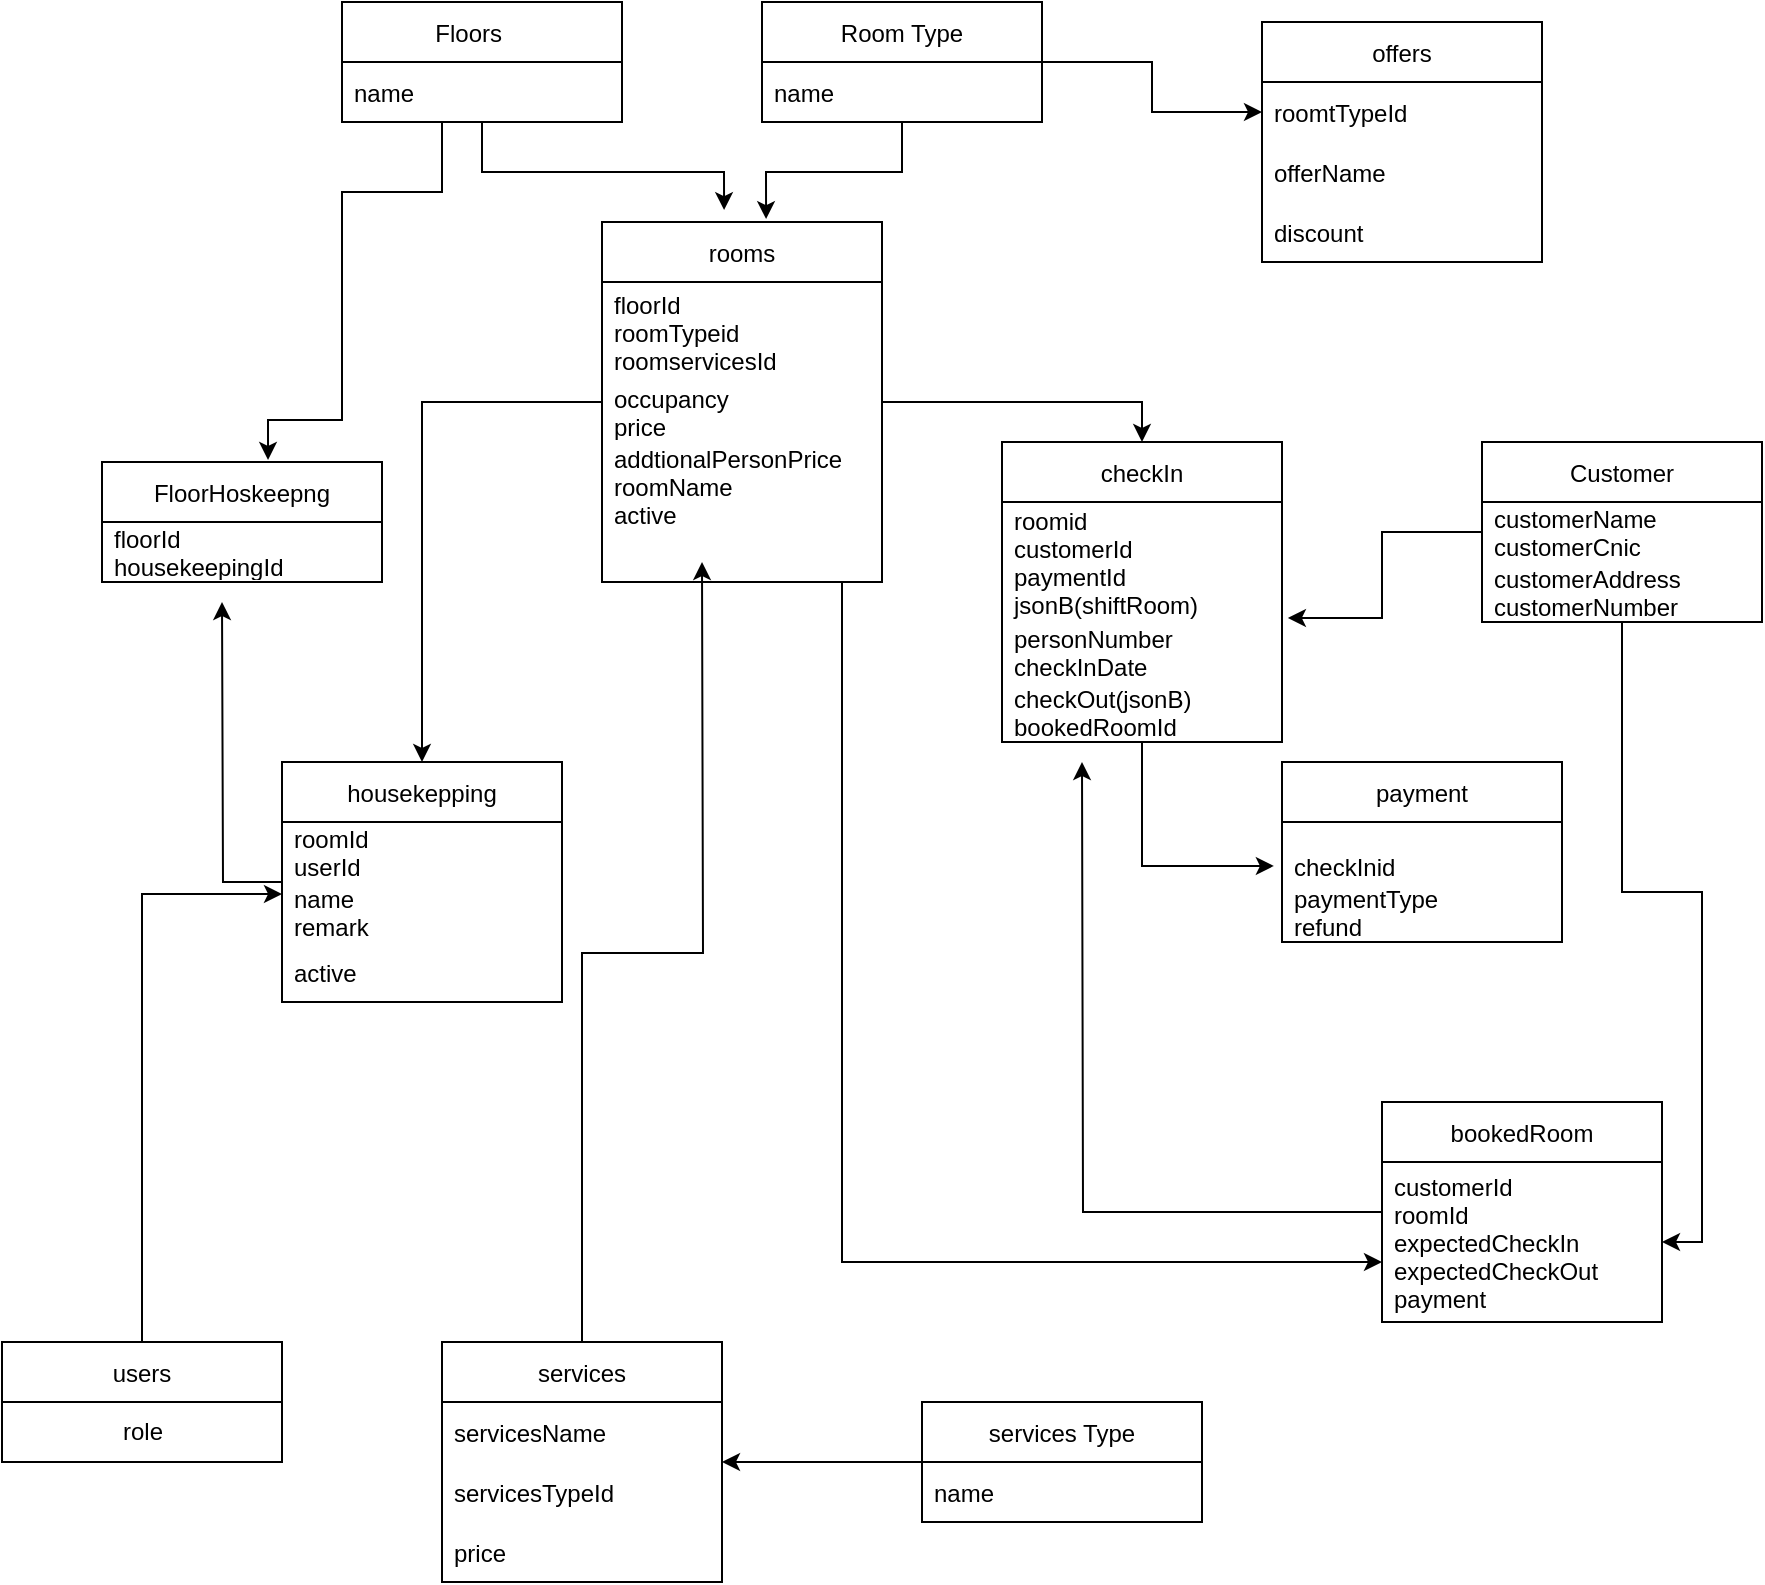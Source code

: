 <mxfile version="20.4.2" type="github">
  <diagram id="R2lEEEUBdFMjLlhIrx00" name="Page-1">
    <mxGraphModel dx="2078" dy="1083" grid="1" gridSize="10" guides="1" tooltips="1" connect="1" arrows="1" fold="1" page="1" pageScale="1" pageWidth="850" pageHeight="1100" math="0" shadow="0" extFonts="Permanent Marker^https://fonts.googleapis.com/css?family=Permanent+Marker">
      <root>
        <mxCell id="0" />
        <mxCell id="1" parent="0" />
        <mxCell id="3oIOAp_6EH98L1CWe2Qc-18" style="edgeStyle=orthogonalEdgeStyle;rounded=0;orthogonalLoop=1;jettySize=auto;html=1;entryX=0.436;entryY=-0.033;entryDx=0;entryDy=0;entryPerimeter=0;" parent="1" source="3oIOAp_6EH98L1CWe2Qc-1" target="3oIOAp_6EH98L1CWe2Qc-14" edge="1">
          <mxGeometry relative="1" as="geometry" />
        </mxCell>
        <mxCell id="3oIOAp_6EH98L1CWe2Qc-49" style="edgeStyle=orthogonalEdgeStyle;rounded=0;orthogonalLoop=1;jettySize=auto;html=1;entryX=0.593;entryY=-0.017;entryDx=0;entryDy=0;entryPerimeter=0;" parent="1" source="3oIOAp_6EH98L1CWe2Qc-1" edge="1" target="3oIOAp_6EH98L1CWe2Qc-30">
          <mxGeometry relative="1" as="geometry">
            <mxPoint x="100" y="150" as="targetPoint" />
            <Array as="points">
              <mxPoint x="150" y="115" />
              <mxPoint x="100" y="115" />
              <mxPoint x="100" y="229" />
            </Array>
          </mxGeometry>
        </mxCell>
        <mxCell id="3oIOAp_6EH98L1CWe2Qc-1" value="Floors    " style="swimlane;fontStyle=0;childLayout=stackLayout;horizontal=1;startSize=30;horizontalStack=0;resizeParent=1;resizeParentMax=0;resizeLast=0;collapsible=1;marginBottom=0;" parent="1" vertex="1">
          <mxGeometry x="100" y="20" width="140" height="60" as="geometry" />
        </mxCell>
        <mxCell id="3oIOAp_6EH98L1CWe2Qc-2" value="name" style="text;strokeColor=none;fillColor=none;align=left;verticalAlign=middle;spacingLeft=4;spacingRight=4;overflow=hidden;points=[[0,0.5],[1,0.5]];portConstraint=eastwest;rotatable=0;" parent="3oIOAp_6EH98L1CWe2Qc-1" vertex="1">
          <mxGeometry y="30" width="140" height="30" as="geometry" />
        </mxCell>
        <mxCell id="3oIOAp_6EH98L1CWe2Qc-13" style="edgeStyle=orthogonalEdgeStyle;rounded=0;orthogonalLoop=1;jettySize=auto;html=1;entryX=0;entryY=0.5;entryDx=0;entryDy=0;" parent="1" source="3oIOAp_6EH98L1CWe2Qc-5" target="3oIOAp_6EH98L1CWe2Qc-10" edge="1">
          <mxGeometry relative="1" as="geometry" />
        </mxCell>
        <mxCell id="3oIOAp_6EH98L1CWe2Qc-19" style="edgeStyle=orthogonalEdgeStyle;rounded=0;orthogonalLoop=1;jettySize=auto;html=1;entryX=0.586;entryY=-0.008;entryDx=0;entryDy=0;entryPerimeter=0;" parent="1" source="3oIOAp_6EH98L1CWe2Qc-5" target="3oIOAp_6EH98L1CWe2Qc-14" edge="1">
          <mxGeometry relative="1" as="geometry" />
        </mxCell>
        <mxCell id="3oIOAp_6EH98L1CWe2Qc-5" value="Room Type" style="swimlane;fontStyle=0;childLayout=stackLayout;horizontal=1;startSize=30;horizontalStack=0;resizeParent=1;resizeParentMax=0;resizeLast=0;collapsible=1;marginBottom=0;" parent="1" vertex="1">
          <mxGeometry x="310" y="20" width="140" height="60" as="geometry" />
        </mxCell>
        <mxCell id="3oIOAp_6EH98L1CWe2Qc-6" value="name" style="text;strokeColor=none;fillColor=none;align=left;verticalAlign=middle;spacingLeft=4;spacingRight=4;overflow=hidden;points=[[0,0.5],[1,0.5]];portConstraint=eastwest;rotatable=0;" parent="3oIOAp_6EH98L1CWe2Qc-5" vertex="1">
          <mxGeometry y="30" width="140" height="30" as="geometry" />
        </mxCell>
        <mxCell id="3oIOAp_6EH98L1CWe2Qc-9" value="offers" style="swimlane;fontStyle=0;childLayout=stackLayout;horizontal=1;startSize=30;horizontalStack=0;resizeParent=1;resizeParentMax=0;resizeLast=0;collapsible=1;marginBottom=0;" parent="1" vertex="1">
          <mxGeometry x="560" y="30" width="140" height="120" as="geometry" />
        </mxCell>
        <mxCell id="3oIOAp_6EH98L1CWe2Qc-10" value="roomtTypeId" style="text;strokeColor=none;fillColor=none;align=left;verticalAlign=middle;spacingLeft=4;spacingRight=4;overflow=hidden;points=[[0,0.5],[1,0.5]];portConstraint=eastwest;rotatable=0;" parent="3oIOAp_6EH98L1CWe2Qc-9" vertex="1">
          <mxGeometry y="30" width="140" height="30" as="geometry" />
        </mxCell>
        <mxCell id="3oIOAp_6EH98L1CWe2Qc-11" value="offerName" style="text;strokeColor=none;fillColor=none;align=left;verticalAlign=middle;spacingLeft=4;spacingRight=4;overflow=hidden;points=[[0,0.5],[1,0.5]];portConstraint=eastwest;rotatable=0;" parent="3oIOAp_6EH98L1CWe2Qc-9" vertex="1">
          <mxGeometry y="60" width="140" height="30" as="geometry" />
        </mxCell>
        <mxCell id="3oIOAp_6EH98L1CWe2Qc-12" value="discount" style="text;strokeColor=none;fillColor=none;align=left;verticalAlign=middle;spacingLeft=4;spacingRight=4;overflow=hidden;points=[[0,0.5],[1,0.5]];portConstraint=eastwest;rotatable=0;" parent="3oIOAp_6EH98L1CWe2Qc-9" vertex="1">
          <mxGeometry y="90" width="140" height="30" as="geometry" />
        </mxCell>
        <mxCell id="3oIOAp_6EH98L1CWe2Qc-38" style="edgeStyle=orthogonalEdgeStyle;rounded=0;orthogonalLoop=1;jettySize=auto;html=1;entryX=0.5;entryY=0;entryDx=0;entryDy=0;" parent="1" source="3oIOAp_6EH98L1CWe2Qc-14" target="3oIOAp_6EH98L1CWe2Qc-34" edge="1">
          <mxGeometry relative="1" as="geometry" />
        </mxCell>
        <mxCell id="3oIOAp_6EH98L1CWe2Qc-59" style="edgeStyle=orthogonalEdgeStyle;rounded=0;orthogonalLoop=1;jettySize=auto;html=1;entryX=0.5;entryY=0;entryDx=0;entryDy=0;" parent="1" source="3oIOAp_6EH98L1CWe2Qc-14" target="3oIOAp_6EH98L1CWe2Qc-55" edge="1">
          <mxGeometry relative="1" as="geometry" />
        </mxCell>
        <mxCell id="OKyvgskDZJysEfLxHvgt-15" style="edgeStyle=orthogonalEdgeStyle;rounded=0;orthogonalLoop=1;jettySize=auto;html=1;" edge="1" parent="1" source="3oIOAp_6EH98L1CWe2Qc-14" target="OKyvgskDZJysEfLxHvgt-10">
          <mxGeometry relative="1" as="geometry">
            <Array as="points">
              <mxPoint x="350" y="650" />
            </Array>
          </mxGeometry>
        </mxCell>
        <mxCell id="3oIOAp_6EH98L1CWe2Qc-14" value="rooms" style="swimlane;fontStyle=0;childLayout=stackLayout;horizontal=1;startSize=30;horizontalStack=0;resizeParent=1;resizeParentMax=0;resizeLast=0;collapsible=1;marginBottom=0;" parent="1" vertex="1">
          <mxGeometry x="230" y="130" width="140" height="180" as="geometry" />
        </mxCell>
        <mxCell id="3oIOAp_6EH98L1CWe2Qc-15" value="floorId&#xa;roomTypeid&#xa;roomservicesId" style="text;strokeColor=none;fillColor=none;align=left;verticalAlign=middle;spacingLeft=4;spacingRight=4;overflow=hidden;points=[[0,0.5],[1,0.5]];portConstraint=eastwest;rotatable=0;" parent="3oIOAp_6EH98L1CWe2Qc-14" vertex="1">
          <mxGeometry y="30" width="140" height="50" as="geometry" />
        </mxCell>
        <mxCell id="3oIOAp_6EH98L1CWe2Qc-16" value="occupancy&#xa;price" style="text;strokeColor=none;fillColor=none;align=left;verticalAlign=middle;spacingLeft=4;spacingRight=4;overflow=hidden;points=[[0,0.5],[1,0.5]];portConstraint=eastwest;rotatable=0;" parent="3oIOAp_6EH98L1CWe2Qc-14" vertex="1">
          <mxGeometry y="80" width="140" height="30" as="geometry" />
        </mxCell>
        <mxCell id="3oIOAp_6EH98L1CWe2Qc-17" value="addtionalPersonPrice&#xa;roomName&#xa;active&#xa;&#xa;" style="text;strokeColor=none;fillColor=none;align=left;verticalAlign=middle;spacingLeft=4;spacingRight=4;overflow=hidden;points=[[0,0.5],[1,0.5]];portConstraint=eastwest;rotatable=0;" parent="3oIOAp_6EH98L1CWe2Qc-14" vertex="1">
          <mxGeometry y="110" width="140" height="70" as="geometry" />
        </mxCell>
        <mxCell id="OKyvgskDZJysEfLxHvgt-17" style="edgeStyle=orthogonalEdgeStyle;rounded=0;orthogonalLoop=1;jettySize=auto;html=1;" edge="1" parent="1" source="3oIOAp_6EH98L1CWe2Qc-20">
          <mxGeometry relative="1" as="geometry">
            <mxPoint x="280" y="300" as="targetPoint" />
          </mxGeometry>
        </mxCell>
        <mxCell id="3oIOAp_6EH98L1CWe2Qc-20" value="services" style="swimlane;fontStyle=0;childLayout=stackLayout;horizontal=1;startSize=30;horizontalStack=0;resizeParent=1;resizeParentMax=0;resizeLast=0;collapsible=1;marginBottom=0;" parent="1" vertex="1">
          <mxGeometry x="150" y="690" width="140" height="120" as="geometry" />
        </mxCell>
        <mxCell id="3oIOAp_6EH98L1CWe2Qc-22" value="servicesName" style="text;strokeColor=none;fillColor=none;align=left;verticalAlign=middle;spacingLeft=4;spacingRight=4;overflow=hidden;points=[[0,0.5],[1,0.5]];portConstraint=eastwest;rotatable=0;" parent="3oIOAp_6EH98L1CWe2Qc-20" vertex="1">
          <mxGeometry y="30" width="140" height="30" as="geometry" />
        </mxCell>
        <mxCell id="3oIOAp_6EH98L1CWe2Qc-21" value="servicesTypeId" style="text;strokeColor=none;fillColor=none;align=left;verticalAlign=middle;spacingLeft=4;spacingRight=4;overflow=hidden;points=[[0,0.5],[1,0.5]];portConstraint=eastwest;rotatable=0;" parent="3oIOAp_6EH98L1CWe2Qc-20" vertex="1">
          <mxGeometry y="60" width="140" height="30" as="geometry" />
        </mxCell>
        <mxCell id="3oIOAp_6EH98L1CWe2Qc-23" value="price" style="text;strokeColor=none;fillColor=none;align=left;verticalAlign=middle;spacingLeft=4;spacingRight=4;overflow=hidden;points=[[0,0.5],[1,0.5]];portConstraint=eastwest;rotatable=0;" parent="3oIOAp_6EH98L1CWe2Qc-20" vertex="1">
          <mxGeometry y="90" width="140" height="30" as="geometry" />
        </mxCell>
        <mxCell id="3oIOAp_6EH98L1CWe2Qc-29" style="edgeStyle=orthogonalEdgeStyle;rounded=0;orthogonalLoop=1;jettySize=auto;html=1;" parent="1" source="3oIOAp_6EH98L1CWe2Qc-24" edge="1">
          <mxGeometry relative="1" as="geometry">
            <mxPoint x="290" y="750" as="targetPoint" />
          </mxGeometry>
        </mxCell>
        <mxCell id="3oIOAp_6EH98L1CWe2Qc-24" value="services Type" style="swimlane;fontStyle=0;childLayout=stackLayout;horizontal=1;startSize=30;horizontalStack=0;resizeParent=1;resizeParentMax=0;resizeLast=0;collapsible=1;marginBottom=0;" parent="1" vertex="1">
          <mxGeometry x="390" y="720" width="140" height="60" as="geometry" />
        </mxCell>
        <mxCell id="3oIOAp_6EH98L1CWe2Qc-25" value="name" style="text;strokeColor=none;fillColor=none;align=left;verticalAlign=middle;spacingLeft=4;spacingRight=4;overflow=hidden;points=[[0,0.5],[1,0.5]];portConstraint=eastwest;rotatable=0;" parent="3oIOAp_6EH98L1CWe2Qc-24" vertex="1">
          <mxGeometry y="30" width="140" height="30" as="geometry" />
        </mxCell>
        <mxCell id="3oIOAp_6EH98L1CWe2Qc-30" value="FloorHoskeepng" style="swimlane;fontStyle=0;childLayout=stackLayout;horizontal=1;startSize=30;horizontalStack=0;resizeParent=1;resizeParentMax=0;resizeLast=0;collapsible=1;marginBottom=0;" parent="1" vertex="1">
          <mxGeometry x="-20" y="250" width="140" height="60" as="geometry" />
        </mxCell>
        <mxCell id="3oIOAp_6EH98L1CWe2Qc-31" value="floorId&#xa;housekeepingId" style="text;strokeColor=none;fillColor=none;align=left;verticalAlign=middle;spacingLeft=4;spacingRight=4;overflow=hidden;points=[[0,0.5],[1,0.5]];portConstraint=eastwest;rotatable=0;" parent="3oIOAp_6EH98L1CWe2Qc-30" vertex="1">
          <mxGeometry y="30" width="140" height="30" as="geometry" />
        </mxCell>
        <mxCell id="OKyvgskDZJysEfLxHvgt-16" style="edgeStyle=orthogonalEdgeStyle;rounded=0;orthogonalLoop=1;jettySize=auto;html=1;" edge="1" parent="1" source="3oIOAp_6EH98L1CWe2Qc-34">
          <mxGeometry relative="1" as="geometry">
            <mxPoint x="40" y="320" as="targetPoint" />
          </mxGeometry>
        </mxCell>
        <mxCell id="3oIOAp_6EH98L1CWe2Qc-34" value="housekepping" style="swimlane;fontStyle=0;childLayout=stackLayout;horizontal=1;startSize=30;horizontalStack=0;resizeParent=1;resizeParentMax=0;resizeLast=0;collapsible=1;marginBottom=0;" parent="1" vertex="1">
          <mxGeometry x="70" y="400" width="140" height="120" as="geometry" />
        </mxCell>
        <mxCell id="3oIOAp_6EH98L1CWe2Qc-35" value="roomId&#xa;userId" style="text;strokeColor=none;fillColor=none;align=left;verticalAlign=middle;spacingLeft=4;spacingRight=4;overflow=hidden;points=[[0,0.5],[1,0.5]];portConstraint=eastwest;rotatable=0;" parent="3oIOAp_6EH98L1CWe2Qc-34" vertex="1">
          <mxGeometry y="30" width="140" height="30" as="geometry" />
        </mxCell>
        <mxCell id="3oIOAp_6EH98L1CWe2Qc-36" value="name&#xa;remark" style="text;strokeColor=none;fillColor=none;align=left;verticalAlign=middle;spacingLeft=4;spacingRight=4;overflow=hidden;points=[[0,0.5],[1,0.5]];portConstraint=eastwest;rotatable=0;" parent="3oIOAp_6EH98L1CWe2Qc-34" vertex="1">
          <mxGeometry y="60" width="140" height="30" as="geometry" />
        </mxCell>
        <mxCell id="3oIOAp_6EH98L1CWe2Qc-37" value="active" style="text;strokeColor=none;fillColor=none;align=left;verticalAlign=middle;spacingLeft=4;spacingRight=4;overflow=hidden;points=[[0,0.5],[1,0.5]];portConstraint=eastwest;rotatable=0;" parent="3oIOAp_6EH98L1CWe2Qc-34" vertex="1">
          <mxGeometry y="90" width="140" height="30" as="geometry" />
        </mxCell>
        <mxCell id="OKyvgskDZJysEfLxHvgt-1" style="edgeStyle=orthogonalEdgeStyle;rounded=0;orthogonalLoop=1;jettySize=auto;html=1;entryX=1.021;entryY=-0.067;entryDx=0;entryDy=0;entryPerimeter=0;" edge="1" parent="1" source="3oIOAp_6EH98L1CWe2Qc-39" target="3oIOAp_6EH98L1CWe2Qc-57">
          <mxGeometry relative="1" as="geometry" />
        </mxCell>
        <mxCell id="OKyvgskDZJysEfLxHvgt-12" style="edgeStyle=orthogonalEdgeStyle;rounded=0;orthogonalLoop=1;jettySize=auto;html=1;" edge="1" parent="1" source="3oIOAp_6EH98L1CWe2Qc-39" target="OKyvgskDZJysEfLxHvgt-10">
          <mxGeometry relative="1" as="geometry" />
        </mxCell>
        <mxCell id="3oIOAp_6EH98L1CWe2Qc-39" value="Customer" style="swimlane;fontStyle=0;childLayout=stackLayout;horizontal=1;startSize=30;horizontalStack=0;resizeParent=1;resizeParentMax=0;resizeLast=0;collapsible=1;marginBottom=0;" parent="1" vertex="1">
          <mxGeometry x="670" y="240" width="140" height="90" as="geometry" />
        </mxCell>
        <mxCell id="3oIOAp_6EH98L1CWe2Qc-40" value="customerName&#xa;customerCnic" style="text;strokeColor=none;fillColor=none;align=left;verticalAlign=middle;spacingLeft=4;spacingRight=4;overflow=hidden;points=[[0,0.5],[1,0.5]];portConstraint=eastwest;rotatable=0;" parent="3oIOAp_6EH98L1CWe2Qc-39" vertex="1">
          <mxGeometry y="30" width="140" height="30" as="geometry" />
        </mxCell>
        <mxCell id="3oIOAp_6EH98L1CWe2Qc-41" value="customerAddress&#xa;customerNumber" style="text;strokeColor=none;fillColor=none;align=left;verticalAlign=middle;spacingLeft=4;spacingRight=4;overflow=hidden;points=[[0,0.5],[1,0.5]];portConstraint=eastwest;rotatable=0;" parent="3oIOAp_6EH98L1CWe2Qc-39" vertex="1">
          <mxGeometry y="60" width="140" height="30" as="geometry" />
        </mxCell>
        <mxCell id="3oIOAp_6EH98L1CWe2Qc-47" style="edgeStyle=orthogonalEdgeStyle;rounded=0;orthogonalLoop=1;jettySize=auto;html=1;entryX=0;entryY=0.2;entryDx=0;entryDy=0;entryPerimeter=0;" parent="1" source="3oIOAp_6EH98L1CWe2Qc-43" target="3oIOAp_6EH98L1CWe2Qc-36" edge="1">
          <mxGeometry relative="1" as="geometry">
            <Array as="points">
              <mxPoint y="466" />
            </Array>
          </mxGeometry>
        </mxCell>
        <mxCell id="3oIOAp_6EH98L1CWe2Qc-43" value="users" style="swimlane;fontStyle=0;childLayout=stackLayout;horizontal=1;startSize=30;horizontalStack=0;resizeParent=1;resizeParentMax=0;resizeLast=0;collapsible=1;marginBottom=0;" parent="1" vertex="1">
          <mxGeometry x="-70" y="690" width="140" height="60" as="geometry" />
        </mxCell>
        <mxCell id="3oIOAp_6EH98L1CWe2Qc-50" value="role" style="text;html=1;align=center;verticalAlign=middle;resizable=0;points=[];autosize=1;strokeColor=none;fillColor=none;" parent="3oIOAp_6EH98L1CWe2Qc-43" vertex="1">
          <mxGeometry y="30" width="140" height="30" as="geometry" />
        </mxCell>
        <mxCell id="OKyvgskDZJysEfLxHvgt-7" style="edgeStyle=orthogonalEdgeStyle;rounded=0;orthogonalLoop=1;jettySize=auto;html=1;entryX=-0.029;entryY=0.733;entryDx=0;entryDy=0;entryPerimeter=0;" edge="1" parent="1" source="3oIOAp_6EH98L1CWe2Qc-55" target="OKyvgskDZJysEfLxHvgt-3">
          <mxGeometry relative="1" as="geometry" />
        </mxCell>
        <mxCell id="3oIOAp_6EH98L1CWe2Qc-55" value="checkIn" style="swimlane;fontStyle=0;childLayout=stackLayout;horizontal=1;startSize=30;horizontalStack=0;resizeParent=1;resizeParentMax=0;resizeLast=0;collapsible=1;marginBottom=0;" parent="1" vertex="1">
          <mxGeometry x="430" y="240" width="140" height="150" as="geometry" />
        </mxCell>
        <mxCell id="3oIOAp_6EH98L1CWe2Qc-56" value="roomid&#xa;customerId&#xa;paymentId&#xa;jsonB(shiftRoom)" style="text;strokeColor=none;fillColor=none;align=left;verticalAlign=middle;spacingLeft=4;spacingRight=4;overflow=hidden;points=[[0,0.5],[1,0.5]];portConstraint=eastwest;rotatable=0;" parent="3oIOAp_6EH98L1CWe2Qc-55" vertex="1">
          <mxGeometry y="30" width="140" height="60" as="geometry" />
        </mxCell>
        <mxCell id="3oIOAp_6EH98L1CWe2Qc-57" value="personNumber&#xa;checkInDate" style="text;strokeColor=none;fillColor=none;align=left;verticalAlign=middle;spacingLeft=4;spacingRight=4;overflow=hidden;points=[[0,0.5],[1,0.5]];portConstraint=eastwest;rotatable=0;" parent="3oIOAp_6EH98L1CWe2Qc-55" vertex="1">
          <mxGeometry y="90" width="140" height="30" as="geometry" />
        </mxCell>
        <mxCell id="3oIOAp_6EH98L1CWe2Qc-58" value="checkOut(jsonB)&#xa;bookedRoomId" style="text;strokeColor=none;fillColor=none;align=left;verticalAlign=middle;spacingLeft=4;spacingRight=4;overflow=hidden;points=[[0,0.5],[1,0.5]];portConstraint=eastwest;rotatable=0;" parent="3oIOAp_6EH98L1CWe2Qc-55" vertex="1">
          <mxGeometry y="120" width="140" height="30" as="geometry" />
        </mxCell>
        <mxCell id="OKyvgskDZJysEfLxHvgt-2" value="payment" style="swimlane;fontStyle=0;childLayout=stackLayout;horizontal=1;startSize=30;horizontalStack=0;resizeParent=1;resizeParentMax=0;resizeLast=0;collapsible=1;marginBottom=0;" vertex="1" parent="1">
          <mxGeometry x="570" y="400" width="140" height="90" as="geometry" />
        </mxCell>
        <mxCell id="OKyvgskDZJysEfLxHvgt-3" value="&#xa;checkInid" style="text;strokeColor=none;fillColor=none;align=left;verticalAlign=middle;spacingLeft=4;spacingRight=4;overflow=hidden;points=[[0,0.5],[1,0.5]];portConstraint=eastwest;rotatable=0;" vertex="1" parent="OKyvgskDZJysEfLxHvgt-2">
          <mxGeometry y="30" width="140" height="30" as="geometry" />
        </mxCell>
        <mxCell id="OKyvgskDZJysEfLxHvgt-4" value="paymentType&#xa;refund" style="text;strokeColor=none;fillColor=none;align=left;verticalAlign=middle;spacingLeft=4;spacingRight=4;overflow=hidden;points=[[0,0.5],[1,0.5]];portConstraint=eastwest;rotatable=0;" vertex="1" parent="OKyvgskDZJysEfLxHvgt-2">
          <mxGeometry y="60" width="140" height="30" as="geometry" />
        </mxCell>
        <mxCell id="OKyvgskDZJysEfLxHvgt-13" style="edgeStyle=orthogonalEdgeStyle;rounded=0;orthogonalLoop=1;jettySize=auto;html=1;" edge="1" parent="1" source="OKyvgskDZJysEfLxHvgt-8">
          <mxGeometry relative="1" as="geometry">
            <mxPoint x="470" y="400" as="targetPoint" />
          </mxGeometry>
        </mxCell>
        <mxCell id="OKyvgskDZJysEfLxHvgt-8" value="bookedRoom" style="swimlane;fontStyle=0;childLayout=stackLayout;horizontal=1;startSize=30;horizontalStack=0;resizeParent=1;resizeParentMax=0;resizeLast=0;collapsible=1;marginBottom=0;" vertex="1" parent="1">
          <mxGeometry x="620" y="570" width="140" height="110" as="geometry" />
        </mxCell>
        <mxCell id="OKyvgskDZJysEfLxHvgt-10" value="customerId&#xa;roomId&#xa;expectedCheckIn&#xa;expectedCheckOut&#xa;payment" style="text;strokeColor=none;fillColor=none;align=left;verticalAlign=middle;spacingLeft=4;spacingRight=4;overflow=hidden;points=[[0,0.5],[1,0.5]];portConstraint=eastwest;rotatable=0;" vertex="1" parent="OKyvgskDZJysEfLxHvgt-8">
          <mxGeometry y="30" width="140" height="80" as="geometry" />
        </mxCell>
      </root>
    </mxGraphModel>
  </diagram>
</mxfile>
